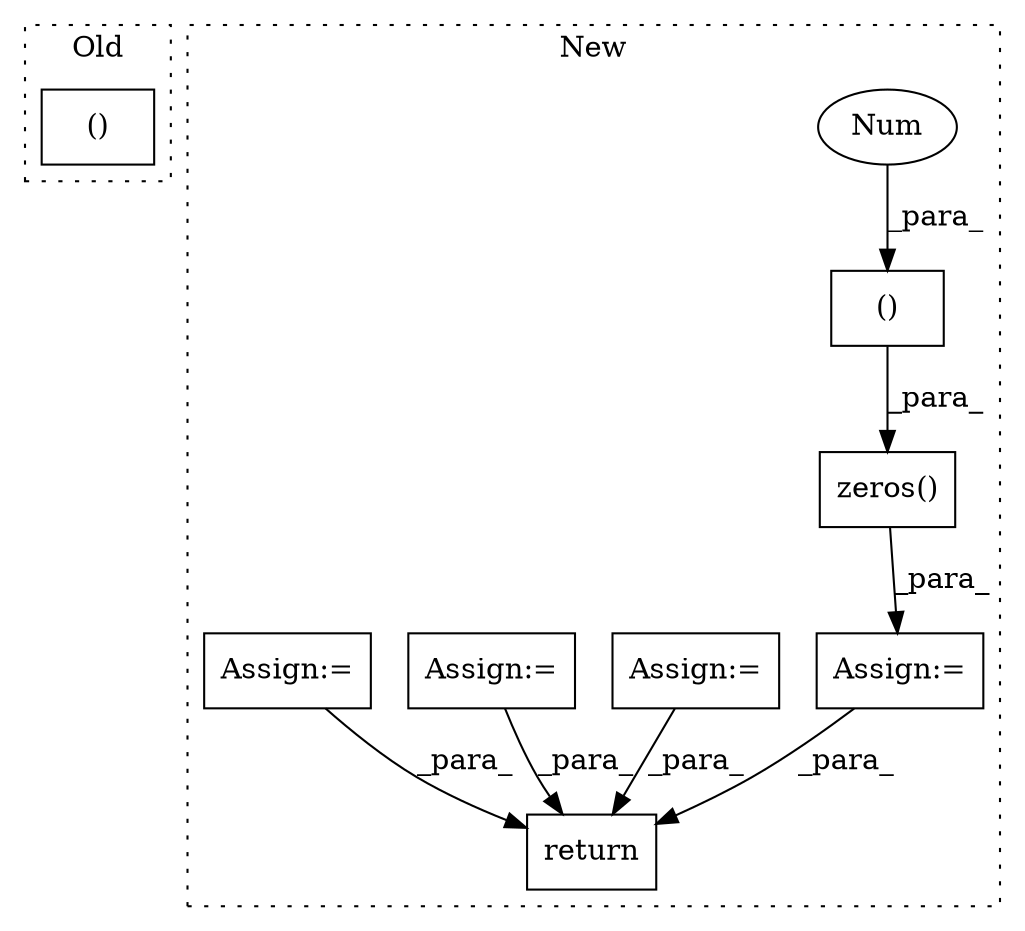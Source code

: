 digraph G {
subgraph cluster0 {
1 [label="()" a="54" s="1534" l="67" shape="box"];
label = "Old";
style="dotted";
}
subgraph cluster1 {
2 [label="zeros()" a="75" s="1616,1643" l="12,21" shape="box"];
3 [label="Assign:=" a="68" s="1613" l="3" shape="box"];
4 [label="()" a="54" s="1639" l="3" shape="box"];
5 [label="Num" a="76" s="1641" l="1" shape="ellipse"];
6 [label="return" a="93" s="2614" l="7" shape="box"];
7 [label="Assign:=" a="68" s="1738" l="3" shape="box"];
8 [label="Assign:=" a="68" s="2144" l="3" shape="box"];
9 [label="Assign:=" a="68" s="1944" l="3" shape="box"];
label = "New";
style="dotted";
}
2 -> 3 [label="_para_"];
3 -> 6 [label="_para_"];
4 -> 2 [label="_para_"];
5 -> 4 [label="_para_"];
7 -> 6 [label="_para_"];
8 -> 6 [label="_para_"];
9 -> 6 [label="_para_"];
}